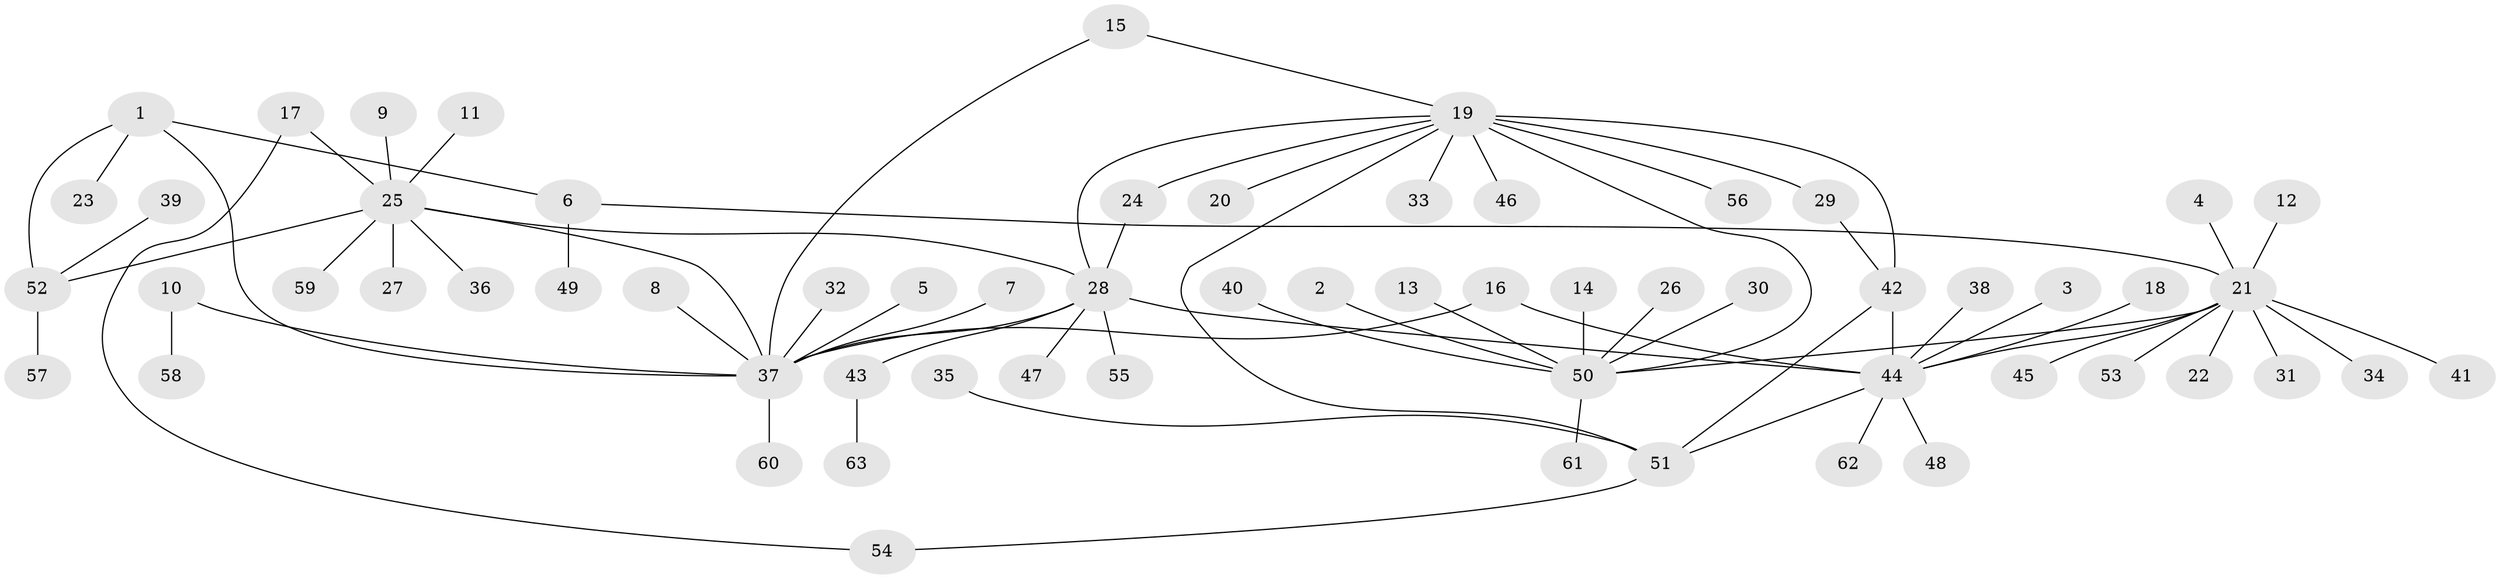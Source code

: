 // original degree distribution, {12: 0.028846153846153848, 2: 0.25, 9: 0.009615384615384616, 1: 0.5865384615384616, 8: 0.009615384615384616, 14: 0.009615384615384616, 3: 0.057692307692307696, 10: 0.019230769230769232, 6: 0.009615384615384616, 5: 0.019230769230769232}
// Generated by graph-tools (version 1.1) at 2025/36/03/04/25 23:36:47]
// undirected, 63 vertices, 74 edges
graph export_dot {
  node [color=gray90,style=filled];
  1;
  2;
  3;
  4;
  5;
  6;
  7;
  8;
  9;
  10;
  11;
  12;
  13;
  14;
  15;
  16;
  17;
  18;
  19;
  20;
  21;
  22;
  23;
  24;
  25;
  26;
  27;
  28;
  29;
  30;
  31;
  32;
  33;
  34;
  35;
  36;
  37;
  38;
  39;
  40;
  41;
  42;
  43;
  44;
  45;
  46;
  47;
  48;
  49;
  50;
  51;
  52;
  53;
  54;
  55;
  56;
  57;
  58;
  59;
  60;
  61;
  62;
  63;
  1 -- 6 [weight=1.0];
  1 -- 23 [weight=1.0];
  1 -- 37 [weight=1.0];
  1 -- 52 [weight=1.0];
  2 -- 50 [weight=1.0];
  3 -- 44 [weight=1.0];
  4 -- 21 [weight=1.0];
  5 -- 37 [weight=1.0];
  6 -- 21 [weight=1.0];
  6 -- 49 [weight=1.0];
  7 -- 37 [weight=1.0];
  8 -- 37 [weight=1.0];
  9 -- 25 [weight=1.0];
  10 -- 37 [weight=1.0];
  10 -- 58 [weight=1.0];
  11 -- 25 [weight=1.0];
  12 -- 21 [weight=1.0];
  13 -- 50 [weight=1.0];
  14 -- 50 [weight=1.0];
  15 -- 19 [weight=1.0];
  15 -- 37 [weight=1.0];
  16 -- 37 [weight=1.0];
  16 -- 44 [weight=1.0];
  17 -- 25 [weight=1.0];
  17 -- 54 [weight=1.0];
  18 -- 44 [weight=1.0];
  19 -- 20 [weight=1.0];
  19 -- 24 [weight=1.0];
  19 -- 28 [weight=1.0];
  19 -- 29 [weight=1.0];
  19 -- 33 [weight=1.0];
  19 -- 42 [weight=2.0];
  19 -- 46 [weight=1.0];
  19 -- 50 [weight=1.0];
  19 -- 51 [weight=1.0];
  19 -- 56 [weight=1.0];
  21 -- 22 [weight=1.0];
  21 -- 31 [weight=1.0];
  21 -- 34 [weight=1.0];
  21 -- 41 [weight=1.0];
  21 -- 44 [weight=1.0];
  21 -- 45 [weight=1.0];
  21 -- 50 [weight=1.0];
  21 -- 53 [weight=1.0];
  24 -- 28 [weight=1.0];
  25 -- 27 [weight=1.0];
  25 -- 28 [weight=1.0];
  25 -- 36 [weight=1.0];
  25 -- 37 [weight=1.0];
  25 -- 52 [weight=1.0];
  25 -- 59 [weight=1.0];
  26 -- 50 [weight=1.0];
  28 -- 37 [weight=1.0];
  28 -- 43 [weight=1.0];
  28 -- 44 [weight=1.0];
  28 -- 47 [weight=1.0];
  28 -- 55 [weight=1.0];
  29 -- 42 [weight=1.0];
  30 -- 50 [weight=1.0];
  32 -- 37 [weight=1.0];
  35 -- 51 [weight=1.0];
  37 -- 60 [weight=1.0];
  38 -- 44 [weight=1.0];
  39 -- 52 [weight=1.0];
  40 -- 50 [weight=1.0];
  42 -- 44 [weight=1.0];
  42 -- 51 [weight=1.0];
  43 -- 63 [weight=1.0];
  44 -- 48 [weight=1.0];
  44 -- 51 [weight=1.0];
  44 -- 62 [weight=1.0];
  50 -- 61 [weight=1.0];
  51 -- 54 [weight=1.0];
  52 -- 57 [weight=1.0];
}
